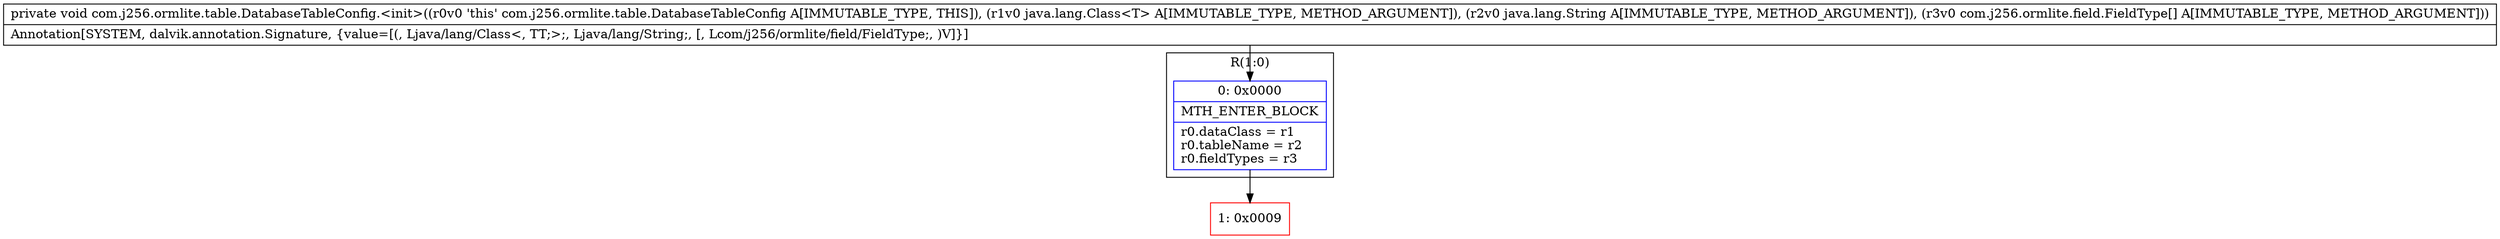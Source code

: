 digraph "CFG forcom.j256.ormlite.table.DatabaseTableConfig.\<init\>(Ljava\/lang\/Class;Ljava\/lang\/String;[Lcom\/j256\/ormlite\/field\/FieldType;)V" {
subgraph cluster_Region_1328717234 {
label = "R(1:0)";
node [shape=record,color=blue];
Node_0 [shape=record,label="{0\:\ 0x0000|MTH_ENTER_BLOCK\l|r0.dataClass = r1\lr0.tableName = r2\lr0.fieldTypes = r3\l}"];
}
Node_1 [shape=record,color=red,label="{1\:\ 0x0009}"];
MethodNode[shape=record,label="{private void com.j256.ormlite.table.DatabaseTableConfig.\<init\>((r0v0 'this' com.j256.ormlite.table.DatabaseTableConfig A[IMMUTABLE_TYPE, THIS]), (r1v0 java.lang.Class\<T\> A[IMMUTABLE_TYPE, METHOD_ARGUMENT]), (r2v0 java.lang.String A[IMMUTABLE_TYPE, METHOD_ARGUMENT]), (r3v0 com.j256.ormlite.field.FieldType[] A[IMMUTABLE_TYPE, METHOD_ARGUMENT]))  | Annotation[SYSTEM, dalvik.annotation.Signature, \{value=[(, Ljava\/lang\/Class\<, TT;\>;, Ljava\/lang\/String;, [, Lcom\/j256\/ormlite\/field\/FieldType;, )V]\}]\l}"];
MethodNode -> Node_0;
Node_0 -> Node_1;
}


